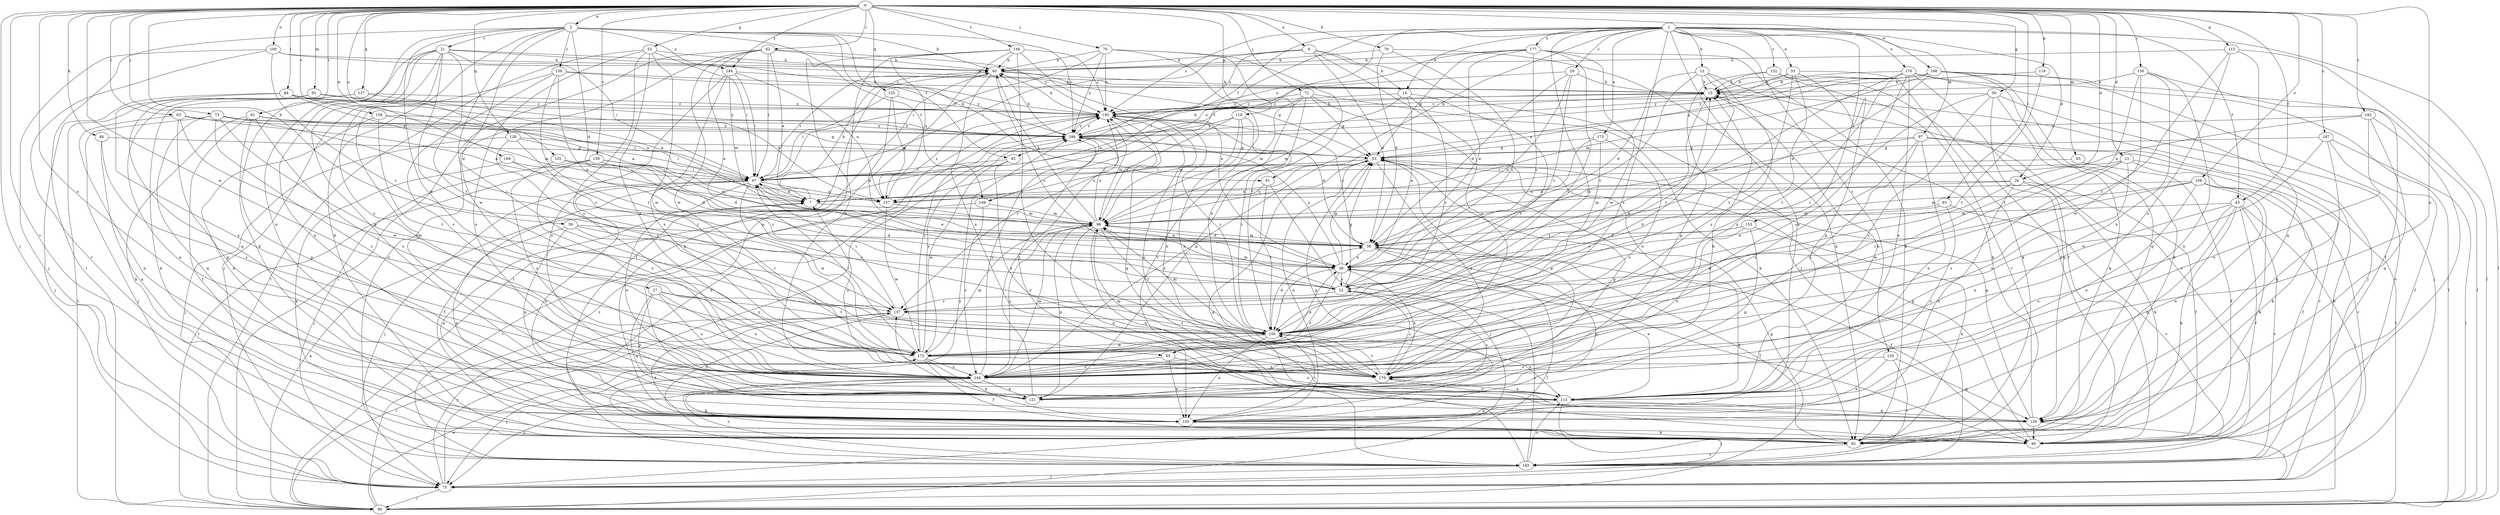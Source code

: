 strict digraph  {
0;
1;
2;
6;
7;
12;
14;
15;
20;
21;
22;
23;
26;
27;
30;
33;
38;
43;
45;
46;
50;
52;
53;
59;
60;
61;
62;
63;
65;
67;
70;
72;
73;
75;
79;
80;
81;
82;
83;
84;
90;
91;
93;
97;
98;
100;
102;
105;
108;
113;
115;
118;
119;
121;
125;
127;
128;
129;
130;
132;
135;
136;
137;
144;
146;
149;
150;
153;
157;
158;
159;
165;
166;
169;
172;
173;
176;
177;
179;
184;
186;
187;
192;
193;
0 -> 2  [label=a];
0 -> 6  [label=a];
0 -> 23  [label=d];
0 -> 26  [label=d];
0 -> 43  [label=f];
0 -> 50  [label=g];
0 -> 52  [label=g];
0 -> 59  [label=h];
0 -> 61  [label=i];
0 -> 62  [label=i];
0 -> 63  [label=i];
0 -> 70  [label=j];
0 -> 72  [label=j];
0 -> 73  [label=j];
0 -> 75  [label=j];
0 -> 79  [label=k];
0 -> 80  [label=k];
0 -> 83  [label=l];
0 -> 84  [label=l];
0 -> 91  [label=m];
0 -> 93  [label=m];
0 -> 100  [label=n];
0 -> 102  [label=n];
0 -> 108  [label=o];
0 -> 113  [label=o];
0 -> 115  [label=p];
0 -> 118  [label=p];
0 -> 119  [label=p];
0 -> 125  [label=q];
0 -> 127  [label=q];
0 -> 128  [label=q];
0 -> 130  [label=r];
0 -> 144  [label=s];
0 -> 146  [label=t];
0 -> 158  [label=v];
0 -> 159  [label=v];
0 -> 165  [label=v];
0 -> 166  [label=w];
0 -> 169  [label=w];
0 -> 172  [label=w];
0 -> 184  [label=y];
0 -> 187  [label=z];
0 -> 192  [label=z];
1 -> 12  [label=b];
1 -> 14  [label=b];
1 -> 20  [label=c];
1 -> 26  [label=d];
1 -> 33  [label=e];
1 -> 43  [label=f];
1 -> 45  [label=f];
1 -> 65  [label=i];
1 -> 81  [label=k];
1 -> 90  [label=l];
1 -> 97  [label=m];
1 -> 105  [label=n];
1 -> 132  [label=r];
1 -> 135  [label=r];
1 -> 144  [label=s];
1 -> 149  [label=t];
1 -> 153  [label=u];
1 -> 157  [label=u];
1 -> 173  [label=x];
1 -> 176  [label=x];
1 -> 177  [label=x];
1 -> 193  [label=z];
2 -> 21  [label=c];
2 -> 27  [label=d];
2 -> 30  [label=d];
2 -> 45  [label=f];
2 -> 60  [label=h];
2 -> 65  [label=i];
2 -> 81  [label=k];
2 -> 82  [label=k];
2 -> 90  [label=l];
2 -> 105  [label=n];
2 -> 136  [label=r];
2 -> 149  [label=t];
2 -> 172  [label=w];
2 -> 184  [label=y];
2 -> 186  [label=y];
6 -> 14  [label=b];
6 -> 30  [label=d];
6 -> 60  [label=h];
6 -> 67  [label=i];
6 -> 75  [label=j];
6 -> 144  [label=s];
6 -> 193  [label=z];
7 -> 60  [label=h];
7 -> 67  [label=i];
7 -> 98  [label=m];
12 -> 15  [label=b];
12 -> 22  [label=c];
12 -> 30  [label=d];
12 -> 144  [label=s];
12 -> 150  [label=t];
12 -> 165  [label=v];
14 -> 38  [label=e];
14 -> 98  [label=m];
14 -> 137  [label=r];
14 -> 150  [label=t];
14 -> 193  [label=z];
15 -> 193  [label=z];
20 -> 15  [label=b];
20 -> 22  [label=c];
20 -> 30  [label=d];
20 -> 38  [label=e];
20 -> 67  [label=i];
21 -> 60  [label=h];
21 -> 67  [label=i];
21 -> 75  [label=j];
21 -> 82  [label=k];
21 -> 105  [label=n];
21 -> 121  [label=p];
21 -> 144  [label=s];
21 -> 150  [label=t];
21 -> 172  [label=w];
21 -> 193  [label=z];
22 -> 53  [label=g];
22 -> 98  [label=m];
22 -> 137  [label=r];
23 -> 67  [label=i];
23 -> 82  [label=k];
23 -> 144  [label=s];
23 -> 165  [label=v];
23 -> 172  [label=w];
23 -> 179  [label=x];
26 -> 7  [label=a];
26 -> 46  [label=f];
26 -> 82  [label=k];
26 -> 98  [label=m];
26 -> 105  [label=n];
26 -> 172  [label=w];
27 -> 121  [label=p];
27 -> 129  [label=q];
27 -> 137  [label=r];
27 -> 144  [label=s];
27 -> 150  [label=t];
27 -> 179  [label=x];
30 -> 38  [label=e];
30 -> 46  [label=f];
30 -> 90  [label=l];
30 -> 98  [label=m];
30 -> 105  [label=n];
30 -> 193  [label=z];
33 -> 15  [label=b];
33 -> 82  [label=k];
33 -> 121  [label=p];
33 -> 150  [label=t];
33 -> 179  [label=x];
33 -> 186  [label=y];
38 -> 22  [label=c];
38 -> 46  [label=f];
38 -> 53  [label=g];
38 -> 144  [label=s];
38 -> 150  [label=t];
38 -> 179  [label=x];
38 -> 186  [label=y];
43 -> 46  [label=f];
43 -> 75  [label=j];
43 -> 82  [label=k];
43 -> 98  [label=m];
43 -> 113  [label=o];
43 -> 129  [label=q];
43 -> 165  [label=v];
43 -> 179  [label=x];
45 -> 67  [label=i];
45 -> 172  [label=w];
45 -> 179  [label=x];
46 -> 7  [label=a];
46 -> 53  [label=g];
46 -> 186  [label=y];
50 -> 82  [label=k];
50 -> 129  [label=q];
50 -> 137  [label=r];
50 -> 144  [label=s];
50 -> 165  [label=v];
50 -> 193  [label=z];
52 -> 60  [label=h];
52 -> 67  [label=i];
52 -> 90  [label=l];
52 -> 113  [label=o];
52 -> 144  [label=s];
52 -> 172  [label=w];
52 -> 179  [label=x];
53 -> 67  [label=i];
53 -> 105  [label=n];
53 -> 121  [label=p];
53 -> 144  [label=s];
53 -> 157  [label=u];
53 -> 179  [label=x];
59 -> 22  [label=c];
59 -> 30  [label=d];
59 -> 105  [label=n];
59 -> 121  [label=p];
59 -> 137  [label=r];
60 -> 15  [label=b];
60 -> 22  [label=c];
60 -> 46  [label=f];
60 -> 53  [label=g];
60 -> 67  [label=i];
60 -> 179  [label=x];
61 -> 46  [label=f];
61 -> 67  [label=i];
61 -> 82  [label=k];
61 -> 121  [label=p];
61 -> 144  [label=s];
61 -> 186  [label=y];
62 -> 7  [label=a];
62 -> 38  [label=e];
62 -> 60  [label=h];
62 -> 67  [label=i];
62 -> 90  [label=l];
62 -> 165  [label=v];
62 -> 172  [label=w];
62 -> 193  [label=z];
63 -> 7  [label=a];
63 -> 105  [label=n];
63 -> 121  [label=p];
63 -> 172  [label=w];
63 -> 186  [label=y];
65 -> 105  [label=n];
65 -> 113  [label=o];
65 -> 144  [label=s];
67 -> 7  [label=a];
67 -> 38  [label=e];
67 -> 46  [label=f];
67 -> 75  [label=j];
67 -> 105  [label=n];
67 -> 113  [label=o];
67 -> 157  [label=u];
67 -> 172  [label=w];
70 -> 60  [label=h];
70 -> 67  [label=i];
70 -> 150  [label=t];
70 -> 165  [label=v];
70 -> 179  [label=x];
70 -> 186  [label=y];
70 -> 193  [label=z];
72 -> 7  [label=a];
72 -> 53  [label=g];
72 -> 82  [label=k];
72 -> 98  [label=m];
72 -> 113  [label=o];
72 -> 121  [label=p];
72 -> 193  [label=z];
73 -> 22  [label=c];
73 -> 53  [label=g];
73 -> 75  [label=j];
73 -> 129  [label=q];
73 -> 144  [label=s];
73 -> 172  [label=w];
73 -> 186  [label=y];
75 -> 90  [label=l];
75 -> 137  [label=r];
75 -> 186  [label=y];
79 -> 22  [label=c];
79 -> 30  [label=d];
79 -> 60  [label=h];
79 -> 82  [label=k];
80 -> 53  [label=g];
80 -> 105  [label=n];
80 -> 144  [label=s];
81 -> 75  [label=j];
81 -> 150  [label=t];
81 -> 157  [label=u];
82 -> 30  [label=d];
82 -> 165  [label=v];
83 -> 38  [label=e];
83 -> 98  [label=m];
83 -> 113  [label=o];
83 -> 165  [label=v];
84 -> 75  [label=j];
84 -> 98  [label=m];
84 -> 144  [label=s];
84 -> 157  [label=u];
84 -> 186  [label=y];
84 -> 193  [label=z];
90 -> 7  [label=a];
90 -> 15  [label=b];
90 -> 53  [label=g];
90 -> 172  [label=w];
90 -> 193  [label=z];
91 -> 7  [label=a];
91 -> 90  [label=l];
91 -> 121  [label=p];
91 -> 193  [label=z];
93 -> 46  [label=f];
93 -> 67  [label=i];
97 -> 30  [label=d];
97 -> 53  [label=g];
97 -> 90  [label=l];
97 -> 113  [label=o];
97 -> 144  [label=s];
97 -> 165  [label=v];
97 -> 179  [label=x];
98 -> 30  [label=d];
98 -> 60  [label=h];
98 -> 105  [label=n];
98 -> 121  [label=p];
98 -> 129  [label=q];
98 -> 144  [label=s];
98 -> 150  [label=t];
98 -> 186  [label=y];
98 -> 193  [label=z];
100 -> 15  [label=b];
100 -> 60  [label=h];
100 -> 75  [label=j];
100 -> 137  [label=r];
100 -> 165  [label=v];
102 -> 30  [label=d];
102 -> 67  [label=i];
102 -> 144  [label=s];
105 -> 53  [label=g];
105 -> 60  [label=h];
105 -> 82  [label=k];
105 -> 150  [label=t];
108 -> 46  [label=f];
108 -> 82  [label=k];
108 -> 98  [label=m];
108 -> 105  [label=n];
108 -> 113  [label=o];
108 -> 137  [label=r];
108 -> 157  [label=u];
113 -> 15  [label=b];
113 -> 38  [label=e];
113 -> 75  [label=j];
113 -> 105  [label=n];
113 -> 129  [label=q];
113 -> 179  [label=x];
115 -> 60  [label=h];
115 -> 90  [label=l];
115 -> 129  [label=q];
115 -> 144  [label=s];
115 -> 150  [label=t];
118 -> 98  [label=m];
118 -> 137  [label=r];
118 -> 150  [label=t];
118 -> 179  [label=x];
118 -> 186  [label=y];
119 -> 15  [label=b];
119 -> 150  [label=t];
121 -> 15  [label=b];
121 -> 22  [label=c];
121 -> 137  [label=r];
121 -> 193  [label=z];
125 -> 38  [label=e];
125 -> 67  [label=i];
125 -> 157  [label=u];
125 -> 193  [label=z];
127 -> 82  [label=k];
127 -> 105  [label=n];
127 -> 157  [label=u];
127 -> 193  [label=z];
128 -> 53  [label=g];
128 -> 67  [label=i];
128 -> 75  [label=j];
128 -> 137  [label=r];
128 -> 150  [label=t];
129 -> 15  [label=b];
129 -> 46  [label=f];
129 -> 53  [label=g];
129 -> 75  [label=j];
130 -> 15  [label=b];
130 -> 46  [label=f];
130 -> 105  [label=n];
130 -> 150  [label=t];
130 -> 172  [label=w];
130 -> 179  [label=x];
132 -> 15  [label=b];
132 -> 46  [label=f];
132 -> 121  [label=p];
132 -> 165  [label=v];
135 -> 105  [label=n];
135 -> 129  [label=q];
135 -> 144  [label=s];
135 -> 165  [label=v];
136 -> 15  [label=b];
136 -> 38  [label=e];
136 -> 113  [label=o];
136 -> 144  [label=s];
136 -> 150  [label=t];
136 -> 186  [label=y];
137 -> 67  [label=i];
137 -> 82  [label=k];
137 -> 90  [label=l];
137 -> 105  [label=n];
137 -> 150  [label=t];
144 -> 75  [label=j];
144 -> 82  [label=k];
144 -> 98  [label=m];
144 -> 121  [label=p];
144 -> 165  [label=v];
144 -> 186  [label=y];
146 -> 38  [label=e];
146 -> 60  [label=h];
146 -> 90  [label=l];
146 -> 121  [label=p];
146 -> 144  [label=s];
146 -> 150  [label=t];
146 -> 157  [label=u];
146 -> 193  [label=z];
149 -> 98  [label=m];
149 -> 144  [label=s];
149 -> 165  [label=v];
150 -> 15  [label=b];
150 -> 30  [label=d];
150 -> 98  [label=m];
150 -> 105  [label=n];
150 -> 113  [label=o];
150 -> 172  [label=w];
150 -> 193  [label=z];
153 -> 30  [label=d];
153 -> 38  [label=e];
153 -> 82  [label=k];
153 -> 121  [label=p];
153 -> 179  [label=x];
157 -> 38  [label=e];
157 -> 172  [label=w];
157 -> 193  [label=z];
158 -> 7  [label=a];
158 -> 105  [label=n];
158 -> 150  [label=t];
158 -> 186  [label=y];
159 -> 30  [label=d];
159 -> 67  [label=i];
159 -> 75  [label=j];
159 -> 90  [label=l];
159 -> 98  [label=m];
159 -> 144  [label=s];
165 -> 22  [label=c];
165 -> 53  [label=g];
165 -> 75  [label=j];
165 -> 113  [label=o];
165 -> 186  [label=y];
165 -> 193  [label=z];
166 -> 7  [label=a];
166 -> 15  [label=b];
166 -> 30  [label=d];
166 -> 53  [label=g];
166 -> 75  [label=j];
166 -> 82  [label=k];
166 -> 90  [label=l];
166 -> 98  [label=m];
166 -> 129  [label=q];
166 -> 186  [label=y];
169 -> 22  [label=c];
169 -> 67  [label=i];
169 -> 82  [label=k];
172 -> 15  [label=b];
172 -> 38  [label=e];
172 -> 46  [label=f];
172 -> 67  [label=i];
172 -> 75  [label=j];
172 -> 98  [label=m];
172 -> 105  [label=n];
172 -> 144  [label=s];
172 -> 179  [label=x];
172 -> 186  [label=y];
172 -> 193  [label=z];
173 -> 30  [label=d];
173 -> 53  [label=g];
173 -> 144  [label=s];
173 -> 150  [label=t];
176 -> 15  [label=b];
176 -> 38  [label=e];
176 -> 46  [label=f];
176 -> 75  [label=j];
176 -> 90  [label=l];
176 -> 113  [label=o];
176 -> 144  [label=s];
176 -> 150  [label=t];
177 -> 22  [label=c];
177 -> 38  [label=e];
177 -> 53  [label=g];
177 -> 60  [label=h];
177 -> 82  [label=k];
177 -> 150  [label=t];
177 -> 172  [label=w];
177 -> 186  [label=y];
179 -> 7  [label=a];
179 -> 22  [label=c];
179 -> 53  [label=g];
179 -> 98  [label=m];
179 -> 113  [label=o];
179 -> 150  [label=t];
184 -> 15  [label=b];
184 -> 67  [label=i];
184 -> 98  [label=m];
184 -> 113  [label=o];
184 -> 157  [label=u];
184 -> 179  [label=x];
186 -> 15  [label=b];
186 -> 53  [label=g];
186 -> 60  [label=h];
186 -> 193  [label=z];
187 -> 46  [label=f];
187 -> 53  [label=g];
187 -> 90  [label=l];
187 -> 129  [label=q];
187 -> 172  [label=w];
192 -> 7  [label=a];
192 -> 46  [label=f];
192 -> 113  [label=o];
192 -> 129  [label=q];
192 -> 186  [label=y];
193 -> 15  [label=b];
193 -> 30  [label=d];
193 -> 60  [label=h];
193 -> 98  [label=m];
193 -> 113  [label=o];
193 -> 129  [label=q];
193 -> 179  [label=x];
193 -> 186  [label=y];
}
